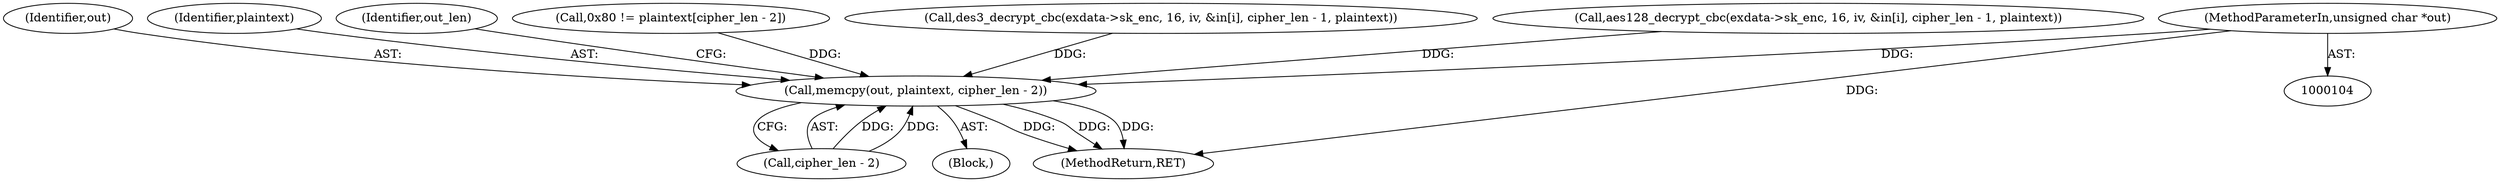 digraph "0_OpenSC_360e95d45ac4123255a4c796db96337f332160ad#diff-d643a0fa169471dbf2912f4866dc49c5_0@pointer" {
"1000108" [label="(MethodParameterIn,unsigned char *out)"];
"1000298" [label="(Call,memcpy(out, plaintext, cipher_len - 2))"];
"1000299" [label="(Identifier,out)"];
"1000300" [label="(Identifier,plaintext)"];
"1000301" [label="(Call,cipher_len - 2)"];
"1000306" [label="(Identifier,out_len)"];
"1000277" [label="(Call,0x80 != plaintext[cipher_len - 2])"];
"1000261" [label="(Call,des3_decrypt_cbc(exdata->sk_enc, 16, iv, &in[i], cipher_len - 1, plaintext))"];
"1000110" [label="(Block,)"];
"1000246" [label="(Call,aes128_decrypt_cbc(exdata->sk_enc, 16, iv, &in[i], cipher_len - 1, plaintext))"];
"1000108" [label="(MethodParameterIn,unsigned char *out)"];
"1000298" [label="(Call,memcpy(out, plaintext, cipher_len - 2))"];
"1000312" [label="(MethodReturn,RET)"];
"1000108" -> "1000104"  [label="AST: "];
"1000108" -> "1000312"  [label="DDG: "];
"1000108" -> "1000298"  [label="DDG: "];
"1000298" -> "1000110"  [label="AST: "];
"1000298" -> "1000301"  [label="CFG: "];
"1000299" -> "1000298"  [label="AST: "];
"1000300" -> "1000298"  [label="AST: "];
"1000301" -> "1000298"  [label="AST: "];
"1000306" -> "1000298"  [label="CFG: "];
"1000298" -> "1000312"  [label="DDG: "];
"1000298" -> "1000312"  [label="DDG: "];
"1000298" -> "1000312"  [label="DDG: "];
"1000246" -> "1000298"  [label="DDG: "];
"1000261" -> "1000298"  [label="DDG: "];
"1000277" -> "1000298"  [label="DDG: "];
"1000301" -> "1000298"  [label="DDG: "];
"1000301" -> "1000298"  [label="DDG: "];
}
